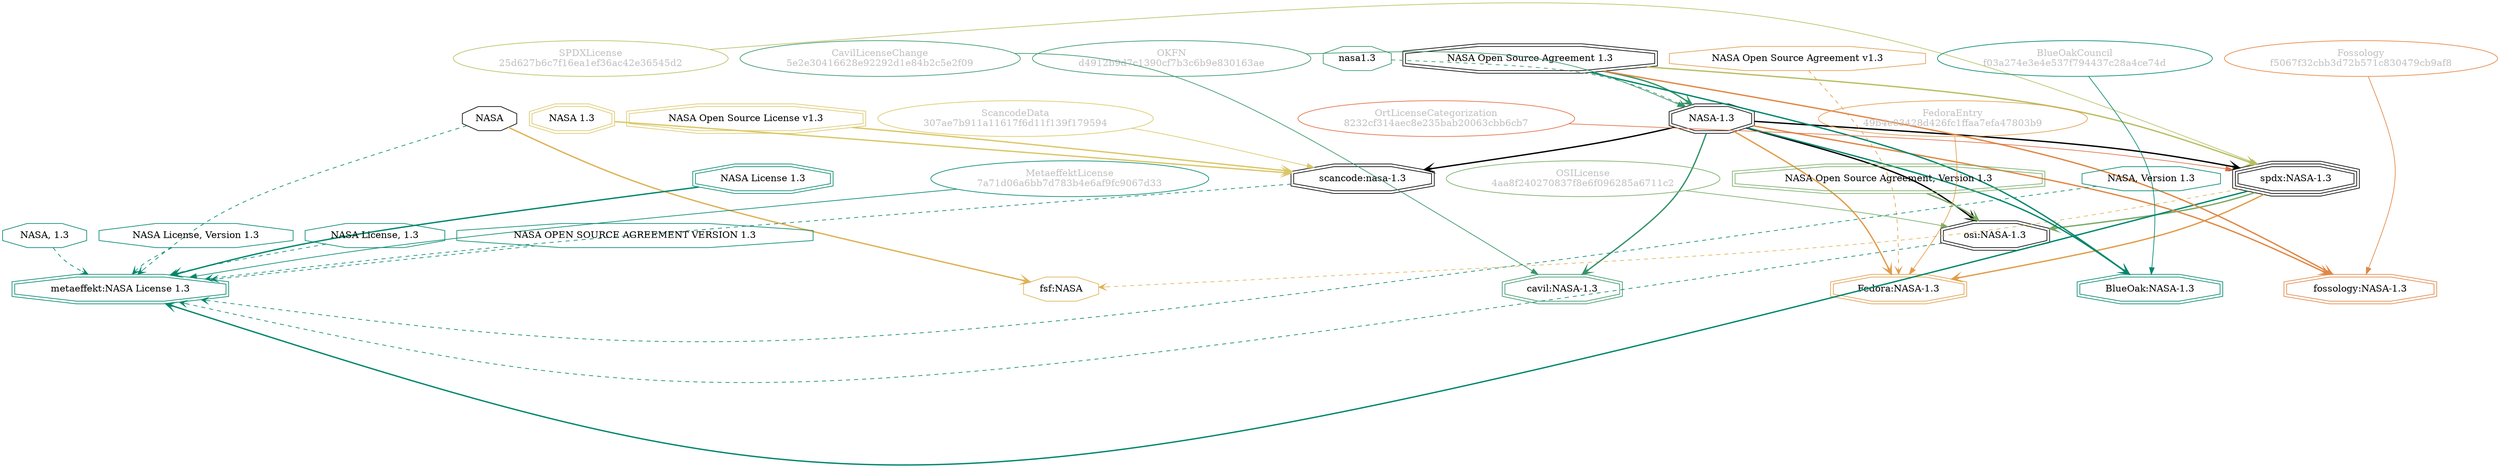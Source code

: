 strict digraph {
    node [shape=box];
    graph [splines=curved];
    3002 [label="SPDXLicense\n25d627b6c7f16ea1ef36ac42e36545d2"
         ,fontcolor=gray
         ,color="#b8bf62"
         ,fillcolor="beige;1"
         ,shape=ellipse];
    3003 [label="spdx:NASA-1.3"
         ,shape=tripleoctagon];
    3004 [label="NASA-1.3"
         ,shape=doubleoctagon];
    3005 [label="NASA Open Source Agreement 1.3"
         ,shape=doubleoctagon];
    5180 [label="OSILicense\n4aa8f240270837f8e6f096285a6711c2"
         ,fontcolor=gray
         ,color="#78ab63"
         ,fillcolor="beige;1"
         ,shape=ellipse];
    5181 [label="osi:NASA-1.3"
         ,shape=doubleoctagon];
    5182 [label="NASA Open Source Agreement, Version 1.3"
         ,color="#78ab63"
         ,shape=doubleoctagon];
    8174 [label="FedoraEntry\n49b4e03428d426fc1ffaa7efa47803b9"
         ,fontcolor=gray
         ,color="#e09d4b"
         ,fillcolor="beige;1"
         ,shape=ellipse];
    8175 [label="Fedora:NASA-1.3"
         ,color="#e09d4b"
         ,shape=doubleoctagon];
    8176 [label="NASA Open Source Agreement v1.3"
         ,color="#e09d4b"
         ,shape=octagon];
    9145 [label="BlueOakCouncil\nf03a274e3e4e537f794437c28a4ce74d"
         ,fontcolor=gray
         ,color="#00876c"
         ,fillcolor="beige;1"
         ,shape=ellipse];
    9146 [label="BlueOak:NASA-1.3"
         ,color="#00876c"
         ,shape=doubleoctagon];
    10332 [label="fsf:NASA"
          ,color="#deb256"
          ,shape=octagon];
    10333 [label=NASA
          ,shape=octagon];
    20438 [label="ScancodeData\n307ae7b911a11617f6d11f139f179594"
          ,fontcolor=gray
          ,color="#dac767"
          ,fillcolor="beige;1"
          ,shape=ellipse];
    20439 [label="scancode:nasa-1.3"
          ,shape=doubleoctagon];
    20440 [label="NASA 1.3"
          ,color="#dac767"
          ,shape=doubleoctagon];
    20441 [label="NASA Open Source License v1.3"
          ,color="#dac767"
          ,shape=doubleoctagon];
    26669 [label="Fossology\nf5067f32cbb3d72b571c830479cb9af8"
          ,fontcolor=gray
          ,color="#e18745"
          ,fillcolor="beige;1"
          ,shape=ellipse];
    26670 [label="fossology:NASA-1.3"
          ,color="#e18745"
          ,shape=doubleoctagon];
    28339 [label="OKFN\nd4912b9d7c1390cf7b3c6b9e830163ae"
          ,fontcolor=gray
          ,color="#379469"
          ,fillcolor="beige;1"
          ,shape=ellipse];
    28340 [label="nasa1.3"
          ,color="#379469"
          ,shape=octagon];
    35088 [label="OrtLicenseCategorization\n8232cf314aec8e235bab20063cbb6cb7"
          ,fontcolor=gray
          ,color="#e06f45"
          ,fillcolor="beige;1"
          ,shape=ellipse];
    37229 [label="CavilLicenseChange\n5e2e30416628e92292d1e84b2c5e2f09"
          ,fontcolor=gray
          ,color="#379469"
          ,fillcolor="beige;1"
          ,shape=ellipse];
    37230 [label="cavil:NASA-1.3"
          ,color="#379469"
          ,shape=doubleoctagon];
    46033 [label="MetaeffektLicense\n7a71d06a6bb7d783b4e6af9fc9067d33"
          ,fontcolor=gray
          ,color="#00876c"
          ,fillcolor="beige;1"
          ,shape=ellipse];
    46034 [label="metaeffekt:NASA License 1.3"
          ,color="#00876c"
          ,shape=doubleoctagon];
    46035 [label="NASA License 1.3"
          ,color="#00876c"
          ,shape=doubleoctagon];
    46036 [label="NASA, Version 1.3"
          ,color="#00876c"
          ,shape=octagon];
    46037 [label="NASA, 1.3"
          ,color="#00876c"
          ,shape=octagon];
    46038 [label="NASA License, Version 1.3"
          ,color="#00876c"
          ,shape=octagon];
    46039 [label="NASA License, 1.3"
          ,color="#00876c"
          ,shape=octagon];
    46040 [label="NASA OPEN SOURCE AGREEMENT VERSION 1.3"
          ,color="#00876c"
          ,shape=octagon];
    3002 -> 3003 [weight=0.5
                 ,color="#b8bf62"];
    3003 -> 5181 [style=bold
                 ,arrowhead=vee
                 ,weight=0.7
                 ,color="#78ab63"];
    3003 -> 8175 [style=bold
                 ,arrowhead=vee
                 ,weight=0.7
                 ,color="#e09d4b"];
    3003 -> 10332 [style=dashed
                  ,arrowhead=vee
                  ,weight=0.5
                  ,color="#deb256"];
    3003 -> 46034 [style=bold
                  ,arrowhead=vee
                  ,weight=0.7
                  ,color="#00876c"];
    3004 -> 3003 [style=bold
                 ,arrowhead=vee
                 ,weight=0.7];
    3004 -> 5181 [style=bold
                 ,arrowhead=vee
                 ,weight=0.7];
    3004 -> 8175 [style=bold
                 ,arrowhead=vee
                 ,weight=0.7
                 ,color="#e09d4b"];
    3004 -> 9146 [style=bold
                 ,arrowhead=vee
                 ,weight=0.7
                 ,color="#00876c"];
    3004 -> 20439 [style=bold
                  ,arrowhead=vee
                  ,weight=0.7];
    3004 -> 26670 [style=bold
                  ,arrowhead=vee
                  ,weight=0.7
                  ,color="#e18745"];
    3004 -> 37230 [style=bold
                  ,arrowhead=vee
                  ,weight=0.7
                  ,color="#379469"];
    3004 -> 37230 [style=bold
                  ,arrowhead=vee
                  ,weight=0.7
                  ,color="#379469"];
    3005 -> 3003 [style=bold
                 ,arrowhead=vee
                 ,weight=0.7
                 ,color="#b8bf62"];
    3005 -> 3004 [style=bold
                 ,arrowhead=vee
                 ,weight=0.7
                 ,color="#379469"];
    3005 -> 9146 [style=bold
                 ,arrowhead=vee
                 ,weight=0.7
                 ,color="#00876c"];
    3005 -> 26670 [style=bold
                  ,arrowhead=vee
                  ,weight=0.7
                  ,color="#e18745"];
    5180 -> 5181 [weight=0.5
                 ,color="#78ab63"];
    5181 -> 46034 [style=dashed
                  ,arrowhead=vee
                  ,weight=0.5
                  ,color="#00876c"];
    5182 -> 5181 [style=bold
                 ,arrowhead=vee
                 ,weight=0.7
                 ,color="#78ab63"];
    8174 -> 8175 [weight=0.5
                 ,color="#e09d4b"];
    8176 -> 8175 [style=dashed
                 ,arrowhead=vee
                 ,weight=0.5
                 ,color="#e09d4b"];
    9145 -> 9146 [weight=0.5
                 ,color="#00876c"];
    10333 -> 10332 [style=bold
                   ,arrowhead=vee
                   ,weight=0.7
                   ,color="#deb256"];
    10333 -> 46034 [style=dashed
                   ,arrowhead=vee
                   ,weight=0.5
                   ,color="#00876c"];
    20438 -> 20439 [weight=0.5
                   ,color="#dac767"];
    20439 -> 46034 [style=dashed
                   ,arrowhead=vee
                   ,weight=0.5
                   ,color="#00876c"];
    20440 -> 20439 [style=bold
                   ,arrowhead=vee
                   ,weight=0.7
                   ,color="#dac767"];
    20441 -> 20439 [style=bold
                   ,arrowhead=vee
                   ,weight=0.7
                   ,color="#dac767"];
    26669 -> 26670 [weight=0.5
                   ,color="#e18745"];
    28339 -> 3004 [weight=0.5
                  ,color="#379469"];
    28340 -> 3004 [style=dashed
                  ,arrowhead=vee
                  ,weight=0.5
                  ,color="#379469"];
    35088 -> 3003 [weight=0.5
                  ,color="#e06f45"];
    37229 -> 37230 [weight=0.5
                   ,color="#379469"];
    46033 -> 46034 [weight=0.5
                   ,color="#00876c"];
    46035 -> 46034 [style=bold
                   ,arrowhead=vee
                   ,weight=0.7
                   ,color="#00876c"];
    46036 -> 46034 [style=dashed
                   ,arrowhead=vee
                   ,weight=0.5
                   ,color="#00876c"];
    46037 -> 46034 [style=dashed
                   ,arrowhead=vee
                   ,weight=0.5
                   ,color="#00876c"];
    46038 -> 46034 [style=dashed
                   ,arrowhead=vee
                   ,weight=0.5
                   ,color="#00876c"];
    46039 -> 46034 [style=dashed
                   ,arrowhead=vee
                   ,weight=0.5
                   ,color="#00876c"];
    46040 -> 46034 [style=dashed
                   ,arrowhead=vee
                   ,weight=0.5
                   ,color="#00876c"];
}
